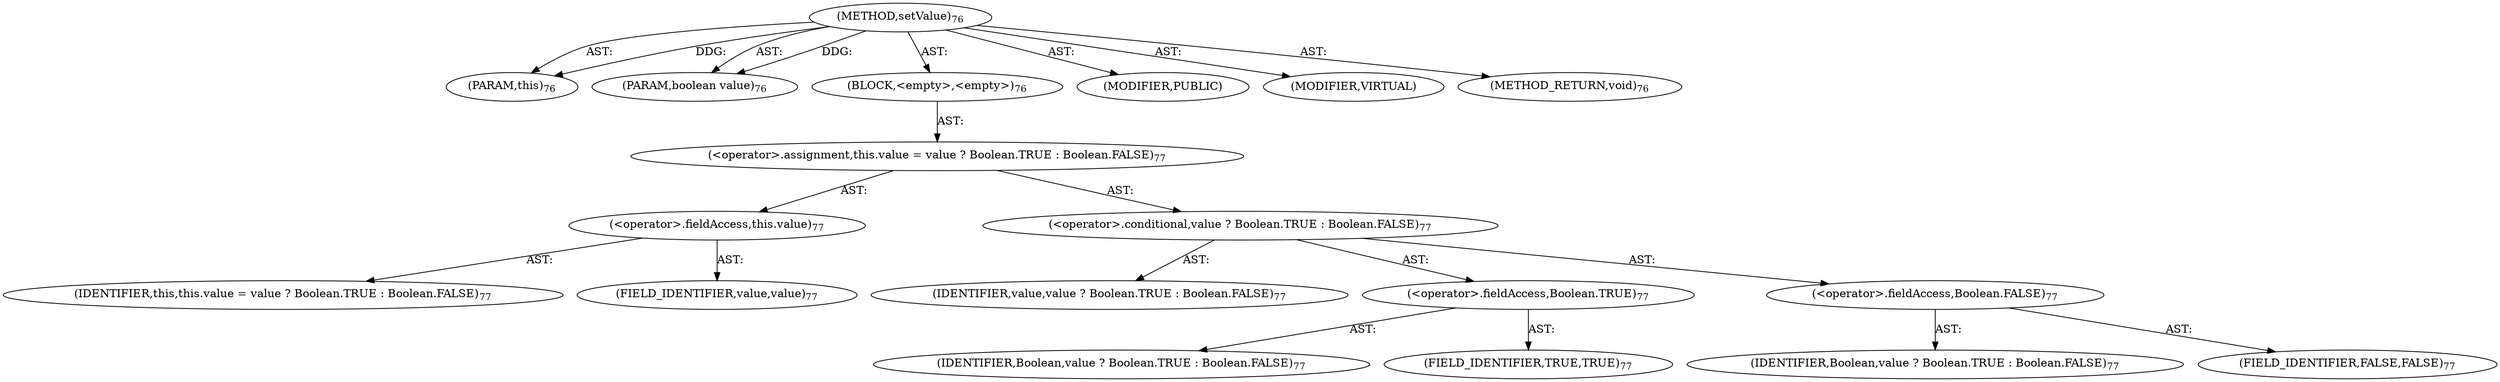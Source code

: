 digraph "setValue" {  
"111669149696" [label = <(METHOD,setValue)<SUB>76</SUB>> ]
"115964116992" [label = <(PARAM,this)<SUB>76</SUB>> ]
"115964116993" [label = <(PARAM,boolean value)<SUB>76</SUB>> ]
"25769803776" [label = <(BLOCK,&lt;empty&gt;,&lt;empty&gt;)<SUB>76</SUB>> ]
"30064771072" [label = <(&lt;operator&gt;.assignment,this.value = value ? Boolean.TRUE : Boolean.FALSE)<SUB>77</SUB>> ]
"30064771073" [label = <(&lt;operator&gt;.fieldAccess,this.value)<SUB>77</SUB>> ]
"68719476736" [label = <(IDENTIFIER,this,this.value = value ? Boolean.TRUE : Boolean.FALSE)<SUB>77</SUB>> ]
"55834574848" [label = <(FIELD_IDENTIFIER,value,value)<SUB>77</SUB>> ]
"30064771074" [label = <(&lt;operator&gt;.conditional,value ? Boolean.TRUE : Boolean.FALSE)<SUB>77</SUB>> ]
"68719476737" [label = <(IDENTIFIER,value,value ? Boolean.TRUE : Boolean.FALSE)<SUB>77</SUB>> ]
"30064771075" [label = <(&lt;operator&gt;.fieldAccess,Boolean.TRUE)<SUB>77</SUB>> ]
"68719476738" [label = <(IDENTIFIER,Boolean,value ? Boolean.TRUE : Boolean.FALSE)<SUB>77</SUB>> ]
"55834574849" [label = <(FIELD_IDENTIFIER,TRUE,TRUE)<SUB>77</SUB>> ]
"30064771076" [label = <(&lt;operator&gt;.fieldAccess,Boolean.FALSE)<SUB>77</SUB>> ]
"68719476739" [label = <(IDENTIFIER,Boolean,value ? Boolean.TRUE : Boolean.FALSE)<SUB>77</SUB>> ]
"55834574850" [label = <(FIELD_IDENTIFIER,FALSE,FALSE)<SUB>77</SUB>> ]
"133143986177" [label = <(MODIFIER,PUBLIC)> ]
"133143986178" [label = <(MODIFIER,VIRTUAL)> ]
"128849018880" [label = <(METHOD_RETURN,void)<SUB>76</SUB>> ]
  "111669149696" -> "115964116992"  [ label = "AST: "] 
  "111669149696" -> "115964116993"  [ label = "AST: "] 
  "111669149696" -> "25769803776"  [ label = "AST: "] 
  "111669149696" -> "133143986177"  [ label = "AST: "] 
  "111669149696" -> "133143986178"  [ label = "AST: "] 
  "111669149696" -> "128849018880"  [ label = "AST: "] 
  "25769803776" -> "30064771072"  [ label = "AST: "] 
  "30064771072" -> "30064771073"  [ label = "AST: "] 
  "30064771072" -> "30064771074"  [ label = "AST: "] 
  "30064771073" -> "68719476736"  [ label = "AST: "] 
  "30064771073" -> "55834574848"  [ label = "AST: "] 
  "30064771074" -> "68719476737"  [ label = "AST: "] 
  "30064771074" -> "30064771075"  [ label = "AST: "] 
  "30064771074" -> "30064771076"  [ label = "AST: "] 
  "30064771075" -> "68719476738"  [ label = "AST: "] 
  "30064771075" -> "55834574849"  [ label = "AST: "] 
  "30064771076" -> "68719476739"  [ label = "AST: "] 
  "30064771076" -> "55834574850"  [ label = "AST: "] 
  "111669149696" -> "115964116992"  [ label = "DDG: "] 
  "111669149696" -> "115964116993"  [ label = "DDG: "] 
}
